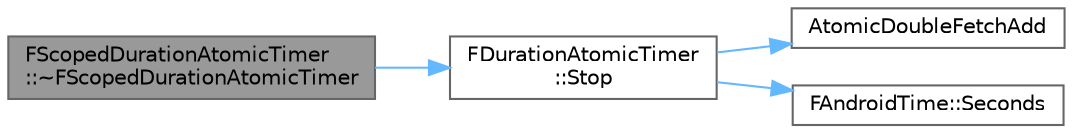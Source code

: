 digraph "FScopedDurationAtomicTimer::~FScopedDurationAtomicTimer"
{
 // INTERACTIVE_SVG=YES
 // LATEX_PDF_SIZE
  bgcolor="transparent";
  edge [fontname=Helvetica,fontsize=10,labelfontname=Helvetica,labelfontsize=10];
  node [fontname=Helvetica,fontsize=10,shape=box,height=0.2,width=0.4];
  rankdir="LR";
  Node1 [id="Node000001",label="FScopedDurationAtomicTimer\l::~FScopedDurationAtomicTimer",height=0.2,width=0.4,color="gray40", fillcolor="grey60", style="filled", fontcolor="black",tooltip="Dtor, updating seconds with time delta."];
  Node1 -> Node2 [id="edge1_Node000001_Node000002",color="steelblue1",style="solid",tooltip=" "];
  Node2 [id="Node000002",label="FDurationAtomicTimer\l::Stop",height=0.2,width=0.4,color="grey40", fillcolor="white", style="filled",URL="$dc/d08/classFDurationAtomicTimer.html#a11217fce842da80a8b00e7e9ae61c9ab",tooltip=" "];
  Node2 -> Node3 [id="edge2_Node000002_Node000003",color="steelblue1",style="solid",tooltip=" "];
  Node3 [id="Node000003",label="AtomicDoubleFetchAdd",height=0.2,width=0.4,color="grey40", fillcolor="white", style="filled",URL="$d0/d18/ScopedTimers_8h.html#a62b7c7738a8e357b4a81125d276c6f3f",tooltip="Implements the same behavior as std::atomic<double>.fetch_add(double Delta), which is only available ..."];
  Node2 -> Node4 [id="edge3_Node000002_Node000004",color="steelblue1",style="solid",tooltip=" "];
  Node4 [id="Node000004",label="FAndroidTime::Seconds",height=0.2,width=0.4,color="grey40", fillcolor="white", style="filled",URL="$d1/d27/structFAndroidTime.html#ad64caf5a4cf7be5a98034240d951a54e",tooltip=" "];
}
